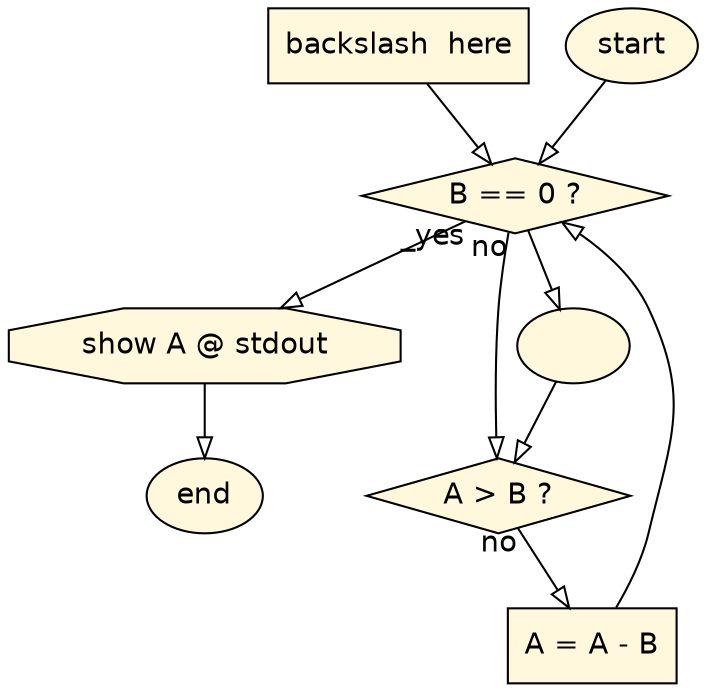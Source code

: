 digraph {
"7ac427a5-0b35-4e8a-84cd-45572fda1078" [label="B == 0 ?", shape=diamond, style=filled, fillcolor=cornsilk, fontname=Helvetica];
"7ac427a5-0b35-4e8a-84cd-45572fda1078" -> "6b86a8a5-c1d5-427e-98be-bfe175c64ab4" [taillabel="_yes", arrowhead=onormal, fontname=Helvetica];
"7ac427a5-0b35-4e8a-84cd-45572fda1078" -> "84580273-1ab7-47ae-a8df-7ecc745c3ca5" [taillabel="no", arrowhead=onormal, fontname=Helvetica];
"7ac427a5-0b35-4e8a-84cd-45572fda1078" -> "8394d912-ce51-4e12-a846-75ca6e4553c8" [taillabel="", arrowhead=onormal, fontname=Helvetica];
"4608c229-b702-4952-a5dd-5c8ef12bbcfe" [label="backslash \ here", shape=box, style=filled, fillcolor=cornsilk, fontname=Helvetica];
"4608c229-b702-4952-a5dd-5c8ef12bbcfe" -> "7ac427a5-0b35-4e8a-84cd-45572fda1078" [taillabel="", arrowhead=onormal, fontname=Helvetica];
"db86ed52-30e7-4dd9-a279-56215d23e3fb" [label="end", shape=ellipse, style=filled, fillcolor=cornsilk, fontname=Helvetica];
"06ff462c-eebb-45d8-82a1-28238385b50b" [label="start", shape=ellipse, style=filled, fillcolor=cornsilk, fontname=Helvetica];
"06ff462c-eebb-45d8-82a1-28238385b50b" -> "7ac427a5-0b35-4e8a-84cd-45572fda1078" [taillabel="", arrowhead=onormal, fontname=Helvetica];
"84580273-1ab7-47ae-a8df-7ecc745c3ca5" [label="A > B ?", shape=diamond, style=filled, fillcolor=cornsilk, fontname=Helvetica];
"84580273-1ab7-47ae-a8df-7ecc745c3ca5" -> "94bd67f1-b8c7-411a-9827-c131cfd8c004" [taillabel="no", arrowhead=onormal, fontname=Helvetica];
"6b86a8a5-c1d5-427e-98be-bfe175c64ab4" [label="show A @ stdout", shape=octagon, style=filled, fillcolor=cornsilk, fontname=Helvetica];
"6b86a8a5-c1d5-427e-98be-bfe175c64ab4" -> "db86ed52-30e7-4dd9-a279-56215d23e3fb" [taillabel="", arrowhead=onormal, fontname=Helvetica];
"94bd67f1-b8c7-411a-9827-c131cfd8c004" [label="A = A - B", shape=box, style=filled, fillcolor=cornsilk, fontname=Helvetica];
"94bd67f1-b8c7-411a-9827-c131cfd8c004" -> "7ac427a5-0b35-4e8a-84cd-45572fda1078" [taillabel="", arrowhead=onormal, fontname=Helvetica];
"8394d912-ce51-4e12-a846-75ca6e4553c8" [label="", shape=ellipse, style=filled, fillcolor=cornsilk, fontname=Helvetica];
"8394d912-ce51-4e12-a846-75ca6e4553c8" -> "84580273-1ab7-47ae-a8df-7ecc745c3ca5" [taillabel="", arrowhead=onormal, fontname=Helvetica];
}
